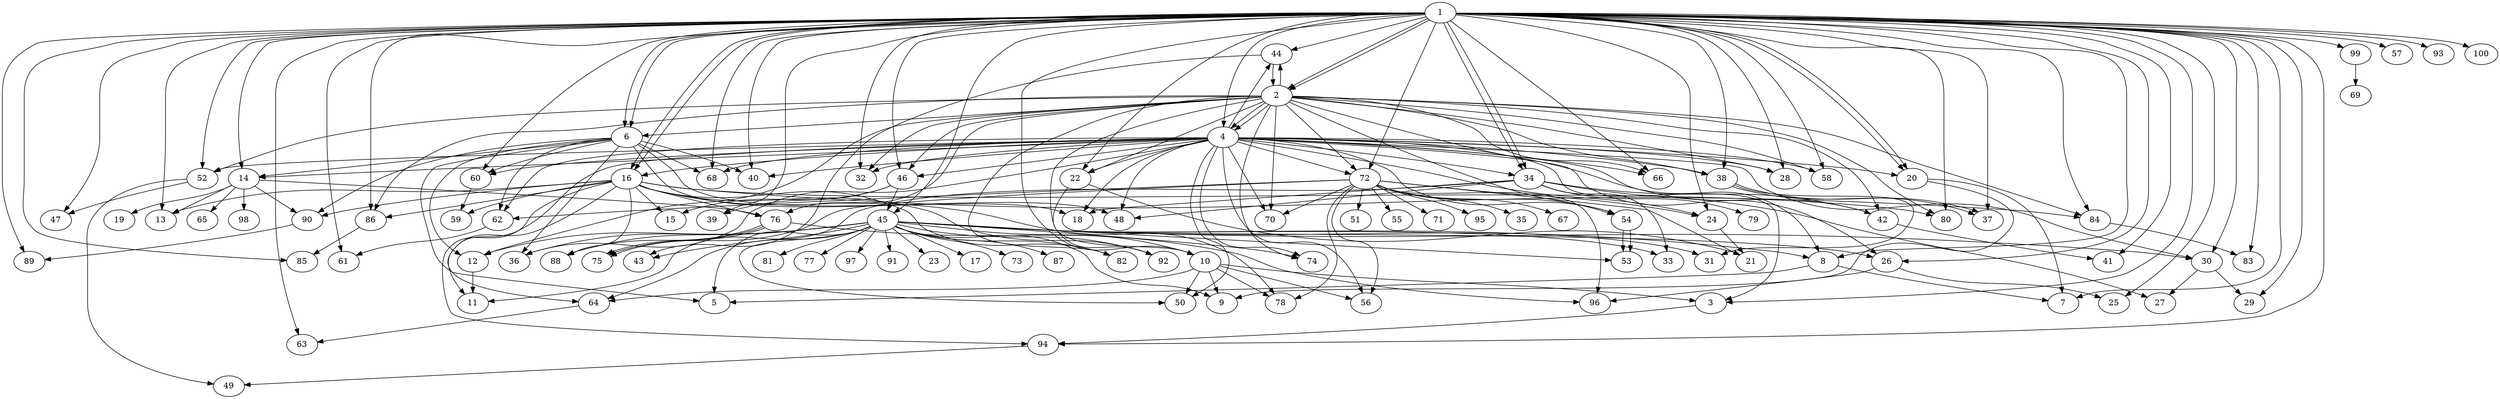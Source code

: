 // The Round Graph
digraph BFS {
	1 -> 45
	1 -> 72
	1 -> 34
	1 -> 14
	1 -> 46
	1 -> 44
	1 -> 99
	1 -> 16
	1 -> 41
	1 -> 68
	1 -> 94
	1 -> 32
	1 -> 66
	1 -> 57
	1 -> 47
	1 -> 89
	1 -> 93
	1 -> 25
	1 -> 22
	1 -> 39
	1 -> 28
	1 -> 100
	1 -> 37
	1 -> 3
	1 -> 13
	1 -> 86
	1 -> 7
	1 -> 63
	1 -> 20
	1 -> 29
	1 -> 6
	1 -> 85
	1 -> 61
	1 -> 83
	1 -> 52
	1 -> 40
	1 -> 4
	1 -> 80
	1 -> 84
	1 -> 60
	1 -> 58
	1 -> 38
	45 -> 74
	45 -> 30
	45 -> 91
	45 -> 10
	45 -> 64
	45 -> 33
	45 -> 31
	45 -> 23
	45 -> 43
	45 -> 82
	45 -> 17
	45 -> 12
	45 -> 26
	45 -> 36
	45 -> 73
	45 -> 87
	45 -> 81
	45 -> 53
	45 -> 92
	45 -> 5
	45 -> 8
	45 -> 50
	45 -> 77
	45 -> 97
	45 -> 88
	45 -> 9
	72 -> 35
	72 -> 62
	72 -> 67
	72 -> 51
	72 -> 24
	72 -> 96
	72 -> 55
	72 -> 78
	72 -> 70
	72 -> 56
	72 -> 75
	72 -> 71
	72 -> 21
	72 -> 95
	72 -> 54
	34 -> 18
	34 -> 27
	34 -> 42
	34 -> 48
	34 -> 79
	34 -> 11
	14 -> 76
	14 -> 90
	14 -> 19
	14 -> 65
	14 -> 98
	46 -> 15
	44 -> 2
	99 -> 69
	16 -> 59
	94 -> 49
	1 -> 2
	2 -> 4
	2 -> 6
	2 -> 8
	2 -> 10
	2 -> 12
	4 -> 3
	4 -> 14
	4 -> 16
	4 -> 18
	4 -> 20
	4 -> 22
	4 -> 24
	4 -> 26
	4 -> 28
	4 -> 30
	4 -> 32
	4 -> 34
	4 -> 36
	4 -> 38
	4 -> 40
	4 -> 42
	4 -> 44
	4 -> 46
	4 -> 48
	4 -> 50
	4 -> 52
	4 -> 54
	4 -> 56
	4 -> 58
	4 -> 60
	4 -> 62
	4 -> 64
	4 -> 66
	4 -> 68
	4 -> 70
	4 -> 72
	4 -> 74
	6 -> 5
	8 -> 7
	10 -> 9
	12 -> 11
	14 -> 13
	16 -> 15
	16 -> 76
	16 -> 78
	16 -> 80
	16 -> 82
	16 -> 84
	16 -> 86
	16 -> 88
	16 -> 90
	16 -> 92
	16 -> 94
	22 -> 21
	26 -> 25
	26 -> 96
	30 -> 29
	38 -> 37
	44 -> 43
	54 -> 53
	62 -> 61
	64 -> 63
	76 -> 75
	84 -> 83
	86 -> 85
	90 -> 89
	1 -> 2
	1 -> 6
	1 -> 8
	1 -> 10
	1 -> 16
	1 -> 20
	1 -> 24
	1 -> 26
	1 -> 30
	1 -> 34
	2 -> 4
	2 -> 22
	2 -> 28
	2 -> 32
	2 -> 38
	2 -> 42
	2 -> 44
	2 -> 46
	2 -> 52
	2 -> 54
	2 -> 58
	2 -> 66
	2 -> 70
	2 -> 72
	2 -> 74
	2 -> 76
	2 -> 80
	2 -> 82
	2 -> 84
	2 -> 86
	6 -> 12
	6 -> 14
	6 -> 18
	6 -> 36
	6 -> 40
	6 -> 48
	6 -> 60
	6 -> 62
	6 -> 68
	6 -> 90
	8 -> 5
	10 -> 3
	10 -> 50
	10 -> 56
	10 -> 64
	10 -> 78
	16 -> 11
	16 -> 13
	20 -> 7
	20 -> 9
	24 -> 21
	30 -> 27
	34 -> 33
	22 -> 92
	38 -> 31
	38 -> 37
	42 -> 41
	46 -> 39
	46 -> 45
	52 -> 47
	52 -> 49
	54 -> 53
	76 -> 75
	76 -> 88
	76 -> 96
	60 -> 59
	3 -> 94
}

